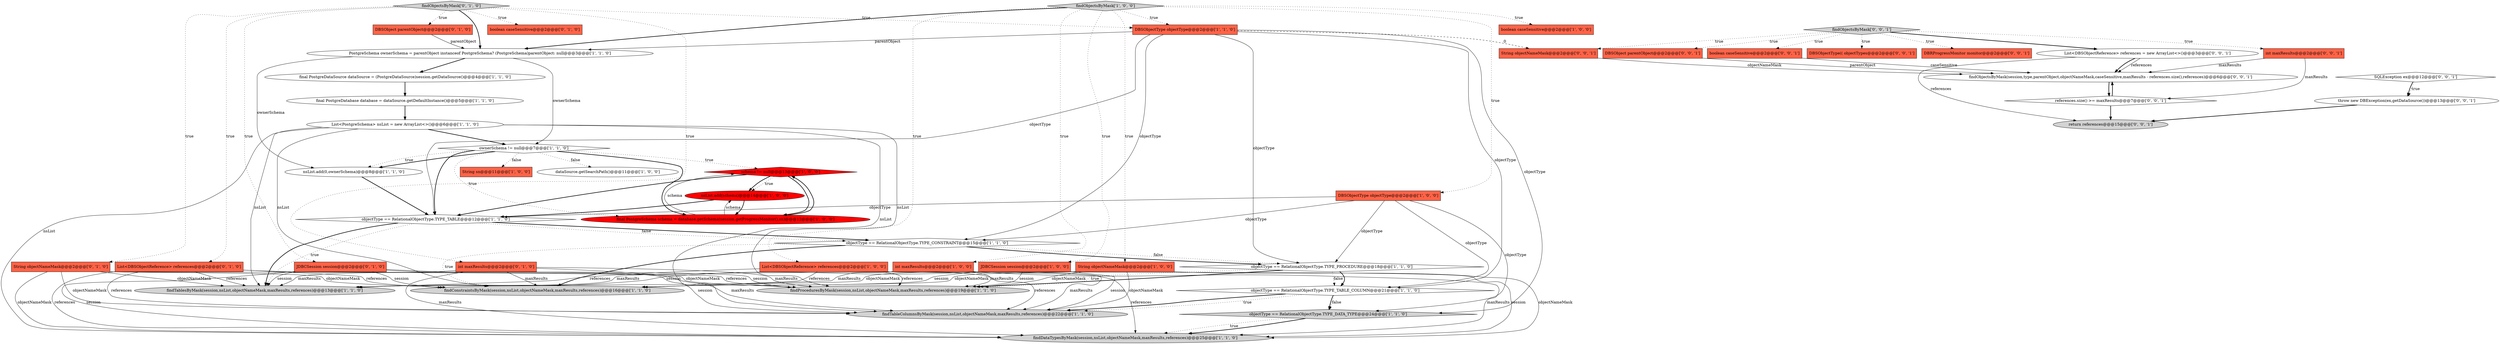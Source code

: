 digraph {
30 [style = filled, label = "boolean caseSensitive@@@2@@@['0', '1', '0']", fillcolor = tomato, shape = box image = "AAA0AAABBB2BBB"];
5 [style = filled, label = "objectType == RelationalObjectType.TYPE_TABLE_COLUMN@@@21@@@['1', '1', '0']", fillcolor = white, shape = diamond image = "AAA0AAABBB1BBB"];
29 [style = filled, label = "int maxResults@@@2@@@['0', '1', '0']", fillcolor = tomato, shape = box image = "AAA0AAABBB2BBB"];
48 [style = filled, label = "throw new DBException(ex,getDataSource())@@@13@@@['0', '0', '1']", fillcolor = white, shape = ellipse image = "AAA0AAABBB3BBB"];
40 [style = filled, label = "findObjectsByMask['0', '0', '1']", fillcolor = lightgray, shape = diamond image = "AAA0AAABBB3BBB"];
42 [style = filled, label = "DBSObjectType(( objectTypes@@@2@@@['0', '0', '1']", fillcolor = tomato, shape = box image = "AAA0AAABBB3BBB"];
12 [style = filled, label = "findTableColumnsByMask(session,nsList,objectNameMask,maxResults,references)@@@22@@@['1', '1', '0']", fillcolor = lightgray, shape = ellipse image = "AAA0AAABBB1BBB"];
15 [style = filled, label = "objectType == RelationalObjectType.TYPE_TABLE@@@12@@@['1', '1', '0']", fillcolor = white, shape = diamond image = "AAA0AAABBB1BBB"];
16 [style = filled, label = "findTablesByMask(session,nsList,objectNameMask,maxResults,references)@@@13@@@['1', '1', '0']", fillcolor = lightgray, shape = ellipse image = "AAA0AAABBB1BBB"];
21 [style = filled, label = "String sn@@@11@@@['1', '0', '0']", fillcolor = tomato, shape = box image = "AAA1AAABBB1BBB"];
47 [style = filled, label = "SQLException ex@@@12@@@['0', '0', '1']", fillcolor = white, shape = diamond image = "AAA0AAABBB3BBB"];
10 [style = filled, label = "int maxResults@@@2@@@['1', '0', '0']", fillcolor = tomato, shape = box image = "AAA0AAABBB1BBB"];
17 [style = filled, label = "JDBCSession session@@@2@@@['1', '0', '0']", fillcolor = tomato, shape = box image = "AAA0AAABBB1BBB"];
39 [style = filled, label = "DBRProgressMonitor monitor@@@2@@@['0', '0', '1']", fillcolor = tomato, shape = box image = "AAA0AAABBB3BBB"];
14 [style = filled, label = "PostgreSchema ownerSchema = parentObject instanceof PostgreSchema? (PostgreSchema)parentObject: null@@@3@@@['1', '1', '0']", fillcolor = white, shape = ellipse image = "AAA0AAABBB1BBB"];
2 [style = filled, label = "findConstraintsByMask(session,nsList,objectNameMask,maxResults,references)@@@16@@@['1', '1', '0']", fillcolor = lightgray, shape = ellipse image = "AAA0AAABBB1BBB"];
22 [style = filled, label = "nsList.add(0,ownerSchema)@@@8@@@['1', '1', '0']", fillcolor = white, shape = ellipse image = "AAA0AAABBB1BBB"];
38 [style = filled, label = "DBSObject parentObject@@@2@@@['0', '0', '1']", fillcolor = tomato, shape = box image = "AAA0AAABBB3BBB"];
4 [style = filled, label = "DBSObjectType objectType@@@2@@@['1', '0', '0']", fillcolor = tomato, shape = box image = "AAA0AAABBB1BBB"];
46 [style = filled, label = "findObjectsByMask(session,type,parentObject,objectNameMask,caseSensitive,maxResults - references.size(),references)@@@6@@@['0', '0', '1']", fillcolor = white, shape = ellipse image = "AAA0AAABBB3BBB"];
13 [style = filled, label = "String objectNameMask@@@2@@@['1', '0', '0']", fillcolor = tomato, shape = box image = "AAA0AAABBB1BBB"];
41 [style = filled, label = "int maxResults@@@2@@@['0', '0', '1']", fillcolor = tomato, shape = box image = "AAA0AAABBB3BBB"];
26 [style = filled, label = "List<PostgreSchema> nsList = new ArrayList<>()@@@6@@@['1', '1', '0']", fillcolor = white, shape = ellipse image = "AAA0AAABBB1BBB"];
23 [style = filled, label = "findProceduresByMask(session,nsList,objectNameMask,maxResults,references)@@@19@@@['1', '1', '0']", fillcolor = lightgray, shape = ellipse image = "AAA0AAABBB1BBB"];
36 [style = filled, label = "boolean caseSensitive@@@2@@@['0', '0', '1']", fillcolor = tomato, shape = box image = "AAA0AAABBB3BBB"];
34 [style = filled, label = "List<DBSObjectReference> references@@@2@@@['0', '1', '0']", fillcolor = tomato, shape = box image = "AAA0AAABBB2BBB"];
43 [style = filled, label = "return references@@@15@@@['0', '0', '1']", fillcolor = lightgray, shape = ellipse image = "AAA0AAABBB3BBB"];
11 [style = filled, label = "schema != null@@@13@@@['1', '0', '0']", fillcolor = red, shape = diamond image = "AAA1AAABBB1BBB"];
32 [style = filled, label = "JDBCSession session@@@2@@@['0', '1', '0']", fillcolor = tomato, shape = box image = "AAA0AAABBB2BBB"];
19 [style = filled, label = "boolean caseSensitive@@@2@@@['1', '0', '0']", fillcolor = tomato, shape = box image = "AAA0AAABBB1BBB"];
6 [style = filled, label = "List<DBSObjectReference> references@@@2@@@['1', '0', '0']", fillcolor = tomato, shape = box image = "AAA0AAABBB1BBB"];
0 [style = filled, label = "final PostgreDataSource dataSource = (PostgreDataSource)session.getDataSource()@@@4@@@['1', '1', '0']", fillcolor = white, shape = ellipse image = "AAA0AAABBB1BBB"];
24 [style = filled, label = "DBSObjectType objectType@@@2@@@['1', '1', '0']", fillcolor = tomato, shape = box image = "AAA0AAABBB1BBB"];
35 [style = filled, label = "findObjectsByMask['0', '1', '0']", fillcolor = lightgray, shape = diamond image = "AAA0AAABBB2BBB"];
8 [style = filled, label = "findObjectsByMask['1', '0', '0']", fillcolor = lightgray, shape = diamond image = "AAA0AAABBB1BBB"];
28 [style = filled, label = "objectType == RelationalObjectType.TYPE_DATA_TYPE@@@24@@@['1', '1', '0']", fillcolor = lightgray, shape = diamond image = "AAA0AAABBB1BBB"];
3 [style = filled, label = "findDataTypesByMask(session,nsList,objectNameMask,maxResults,references)@@@25@@@['1', '1', '0']", fillcolor = lightgray, shape = ellipse image = "AAA0AAABBB1BBB"];
44 [style = filled, label = "List<DBSObjectReference> references = new ArrayList<>()@@@3@@@['0', '0', '1']", fillcolor = white, shape = ellipse image = "AAA0AAABBB3BBB"];
20 [style = filled, label = "objectType == RelationalObjectType.TYPE_PROCEDURE@@@18@@@['1', '1', '0']", fillcolor = white, shape = diamond image = "AAA0AAABBB1BBB"];
27 [style = filled, label = "nsList.add(schema)@@@14@@@['1', '0', '0']", fillcolor = red, shape = ellipse image = "AAA1AAABBB1BBB"];
25 [style = filled, label = "final PostgreDatabase database = dataSource.getDefaultInstance()@@@5@@@['1', '1', '0']", fillcolor = white, shape = ellipse image = "AAA0AAABBB1BBB"];
37 [style = filled, label = "references.size() >= maxResults@@@7@@@['0', '0', '1']", fillcolor = white, shape = diamond image = "AAA0AAABBB3BBB"];
9 [style = filled, label = "ownerSchema != null@@@7@@@['1', '1', '0']", fillcolor = white, shape = diamond image = "AAA0AAABBB1BBB"];
1 [style = filled, label = "objectType == RelationalObjectType.TYPE_CONSTRAINT@@@15@@@['1', '1', '0']", fillcolor = white, shape = diamond image = "AAA0AAABBB1BBB"];
45 [style = filled, label = "String objectNameMask@@@2@@@['0', '0', '1']", fillcolor = tomato, shape = box image = "AAA0AAABBB3BBB"];
18 [style = filled, label = "final PostgreSchema schema = database.getSchema(session.getProgressMonitor(),sn)@@@12@@@['1', '0', '0']", fillcolor = red, shape = ellipse image = "AAA1AAABBB1BBB"];
31 [style = filled, label = "DBSObject parentObject@@@2@@@['0', '1', '0']", fillcolor = tomato, shape = box image = "AAA0AAABBB2BBB"];
33 [style = filled, label = "String objectNameMask@@@2@@@['0', '1', '0']", fillcolor = tomato, shape = box image = "AAA0AAABBB2BBB"];
7 [style = filled, label = "dataSource.getSearchPath()@@@11@@@['1', '0', '0']", fillcolor = white, shape = ellipse image = "AAA0AAABBB1BBB"];
26->2 [style = solid, label="nsList"];
44->46 [style = solid, label="references"];
40->39 [style = dotted, label="true"];
4->28 [style = solid, label="objectType"];
24->5 [style = solid, label="objectType"];
22->15 [style = bold, label=""];
32->3 [style = solid, label="session"];
34->12 [style = solid, label="references"];
10->23 [style = solid, label="maxResults"];
33->23 [style = solid, label="objectNameMask"];
17->2 [style = solid, label="session"];
1->20 [style = bold, label=""];
26->9 [style = bold, label=""];
18->27 [style = solid, label="schema"];
5->12 [style = dotted, label="true"];
1->20 [style = dotted, label="false"];
5->28 [style = bold, label=""];
40->36 [style = dotted, label="true"];
8->4 [style = dotted, label="true"];
27->15 [style = bold, label=""];
10->12 [style = solid, label="maxResults"];
33->2 [style = solid, label="objectNameMask"];
44->46 [style = bold, label=""];
37->43 [style = bold, label=""];
13->12 [style = solid, label="objectNameMask"];
17->23 [style = solid, label="session"];
34->3 [style = solid, label="references"];
45->46 [style = solid, label="objectNameMask"];
0->25 [style = bold, label=""];
48->43 [style = bold, label=""];
32->16 [style = solid, label="session"];
10->3 [style = solid, label="maxResults"];
28->3 [style = bold, label=""];
13->23 [style = solid, label="objectNameMask"];
24->14 [style = solid, label="parentObject"];
40->41 [style = dotted, label="true"];
5->28 [style = dotted, label="false"];
26->12 [style = solid, label="nsList"];
47->48 [style = bold, label=""];
4->20 [style = solid, label="objectType"];
26->23 [style = solid, label="nsList"];
18->11 [style = bold, label=""];
8->17 [style = dotted, label="true"];
33->16 [style = solid, label="objectNameMask"];
24->15 [style = solid, label="objectType"];
15->16 [style = dotted, label="true"];
35->33 [style = dotted, label="true"];
32->12 [style = solid, label="session"];
46->37 [style = bold, label=""];
35->30 [style = dotted, label="true"];
11->18 [style = bold, label=""];
17->16 [style = solid, label="session"];
4->1 [style = solid, label="objectType"];
20->5 [style = dotted, label="false"];
37->46 [style = bold, label=""];
20->23 [style = bold, label=""];
24->45 [style = dashed, label="0"];
38->46 [style = solid, label="parentObject"];
25->26 [style = bold, label=""];
34->16 [style = solid, label="references"];
26->16 [style = solid, label="nsList"];
24->1 [style = solid, label="objectType"];
14->9 [style = solid, label="ownerSchema"];
6->12 [style = solid, label="references"];
31->14 [style = solid, label="parentObject"];
8->19 [style = dotted, label="true"];
40->42 [style = dotted, label="true"];
9->22 [style = bold, label=""];
35->29 [style = dotted, label="true"];
36->46 [style = solid, label="caseSensitive"];
27->18 [style = bold, label=""];
9->21 [style = dotted, label="false"];
47->48 [style = dotted, label="true"];
28->3 [style = dotted, label="true"];
9->11 [style = dotted, label="true"];
13->3 [style = solid, label="objectNameMask"];
4->5 [style = solid, label="objectType"];
41->37 [style = solid, label="maxResults"];
8->14 [style = bold, label=""];
40->38 [style = dotted, label="true"];
6->16 [style = solid, label="references"];
35->31 [style = dotted, label="true"];
6->3 [style = solid, label="references"];
35->14 [style = bold, label=""];
32->23 [style = solid, label="session"];
8->24 [style = dotted, label="true"];
26->3 [style = solid, label="nsList"];
17->3 [style = solid, label="session"];
24->28 [style = solid, label="objectType"];
11->27 [style = dotted, label="true"];
9->18 [style = bold, label=""];
8->6 [style = dotted, label="true"];
6->2 [style = solid, label="references"];
20->23 [style = dotted, label="true"];
34->23 [style = solid, label="references"];
14->22 [style = solid, label="ownerSchema"];
1->2 [style = bold, label=""];
8->13 [style = dotted, label="true"];
9->22 [style = dotted, label="true"];
10->2 [style = solid, label="maxResults"];
40->44 [style = bold, label=""];
15->1 [style = bold, label=""];
29->16 [style = solid, label="maxResults"];
35->24 [style = dotted, label="true"];
13->16 [style = solid, label="objectNameMask"];
41->46 [style = solid, label="maxResults"];
18->11 [style = solid, label="schema"];
15->1 [style = dotted, label="false"];
33->12 [style = solid, label="objectNameMask"];
8->10 [style = dotted, label="true"];
15->16 [style = bold, label=""];
13->2 [style = solid, label="objectNameMask"];
11->15 [style = bold, label=""];
20->5 [style = bold, label=""];
34->2 [style = solid, label="references"];
33->3 [style = solid, label="objectNameMask"];
29->2 [style = solid, label="maxResults"];
9->7 [style = dotted, label="false"];
6->23 [style = solid, label="references"];
29->3 [style = solid, label="maxResults"];
17->12 [style = solid, label="session"];
14->0 [style = bold, label=""];
5->12 [style = bold, label=""];
29->12 [style = solid, label="maxResults"];
9->15 [style = bold, label=""];
4->15 [style = solid, label="objectType"];
9->18 [style = dotted, label="true"];
32->2 [style = solid, label="session"];
29->23 [style = solid, label="maxResults"];
35->34 [style = dotted, label="true"];
10->16 [style = solid, label="maxResults"];
40->45 [style = dotted, label="true"];
1->2 [style = dotted, label="true"];
24->20 [style = solid, label="objectType"];
44->43 [style = solid, label="references"];
11->27 [style = bold, label=""];
35->32 [style = dotted, label="true"];
}
